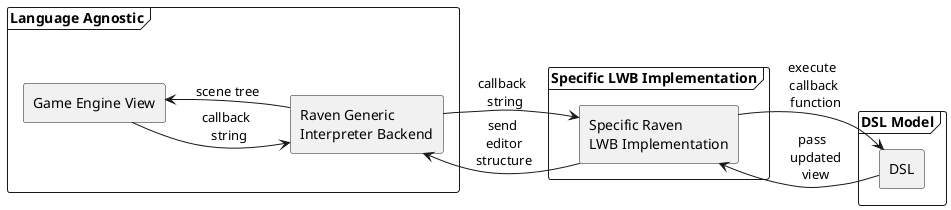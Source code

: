 @startuml
left to right direction

frame "Language Agnostic" {
rectangle "Game Engine View" as godotView
rectangle "Raven Generic \nInterpreter Backend" as genericPart
}
frame "Specific LWB Implementation" {
rectangle "Specific Raven \nLWB Implementation" as lwbPart
}
frame "DSL Model" {
rectangle "DSL" as dsl
}

godotView --> genericPart : callback \n string
lwbPart --> genericPart : send \n editor \nstructure
genericPart --> godotView : scene tree
genericPart --> lwbPart : callback \n string
lwbPart --> dsl : execute \n callback \n function
lwbPart <-- dsl  : pass \n updated\n view


@enduml
